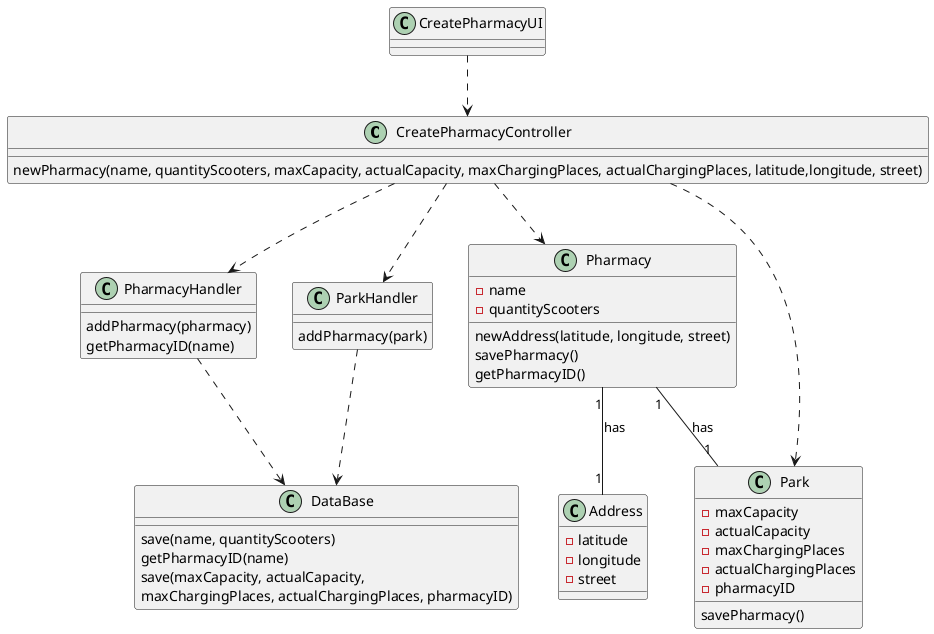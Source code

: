 @startuml

class CreatePharmacyController {
newPharmacy(name, quantityScooters, maxCapacity, actualCapacity, maxChargingPlaces, actualChargingPlaces, latitude,longitude, street)

}


class CreatePharmacyUI {
}

class PharmacyHandler {
addPharmacy(pharmacy)
getPharmacyID(name)
}

class Address{
-latitude
-longitude
-street
}

class Pharmacy{
-name
-quantityScooters
newAddress(latitude, longitude, street)
savePharmacy()
getPharmacyID()
}

class Park{
-maxCapacity
-actualCapacity
-maxChargingPlaces
-actualChargingPlaces
-pharmacyID
savePharmacy()
}

class ParkHandler {
 addPharmacy(park)
}

class DataBase {
 save(name, quantityScooters)
 getPharmacyID(name)
 save(maxCapacity, actualCapacity, \nmaxChargingPlaces, actualChargingPlaces, pharmacyID)
}

CreatePharmacyUI ..> CreatePharmacyController
CreatePharmacyController ..> PharmacyHandler
CreatePharmacyController ..> ParkHandler
CreatePharmacyController ..> Park
CreatePharmacyController ..> Pharmacy
ParkHandler ..> DataBase
PharmacyHandler ..> DataBase
Pharmacy "1" -- "1" Address: has
Pharmacy "1" -- "1" Park: has
@enduml